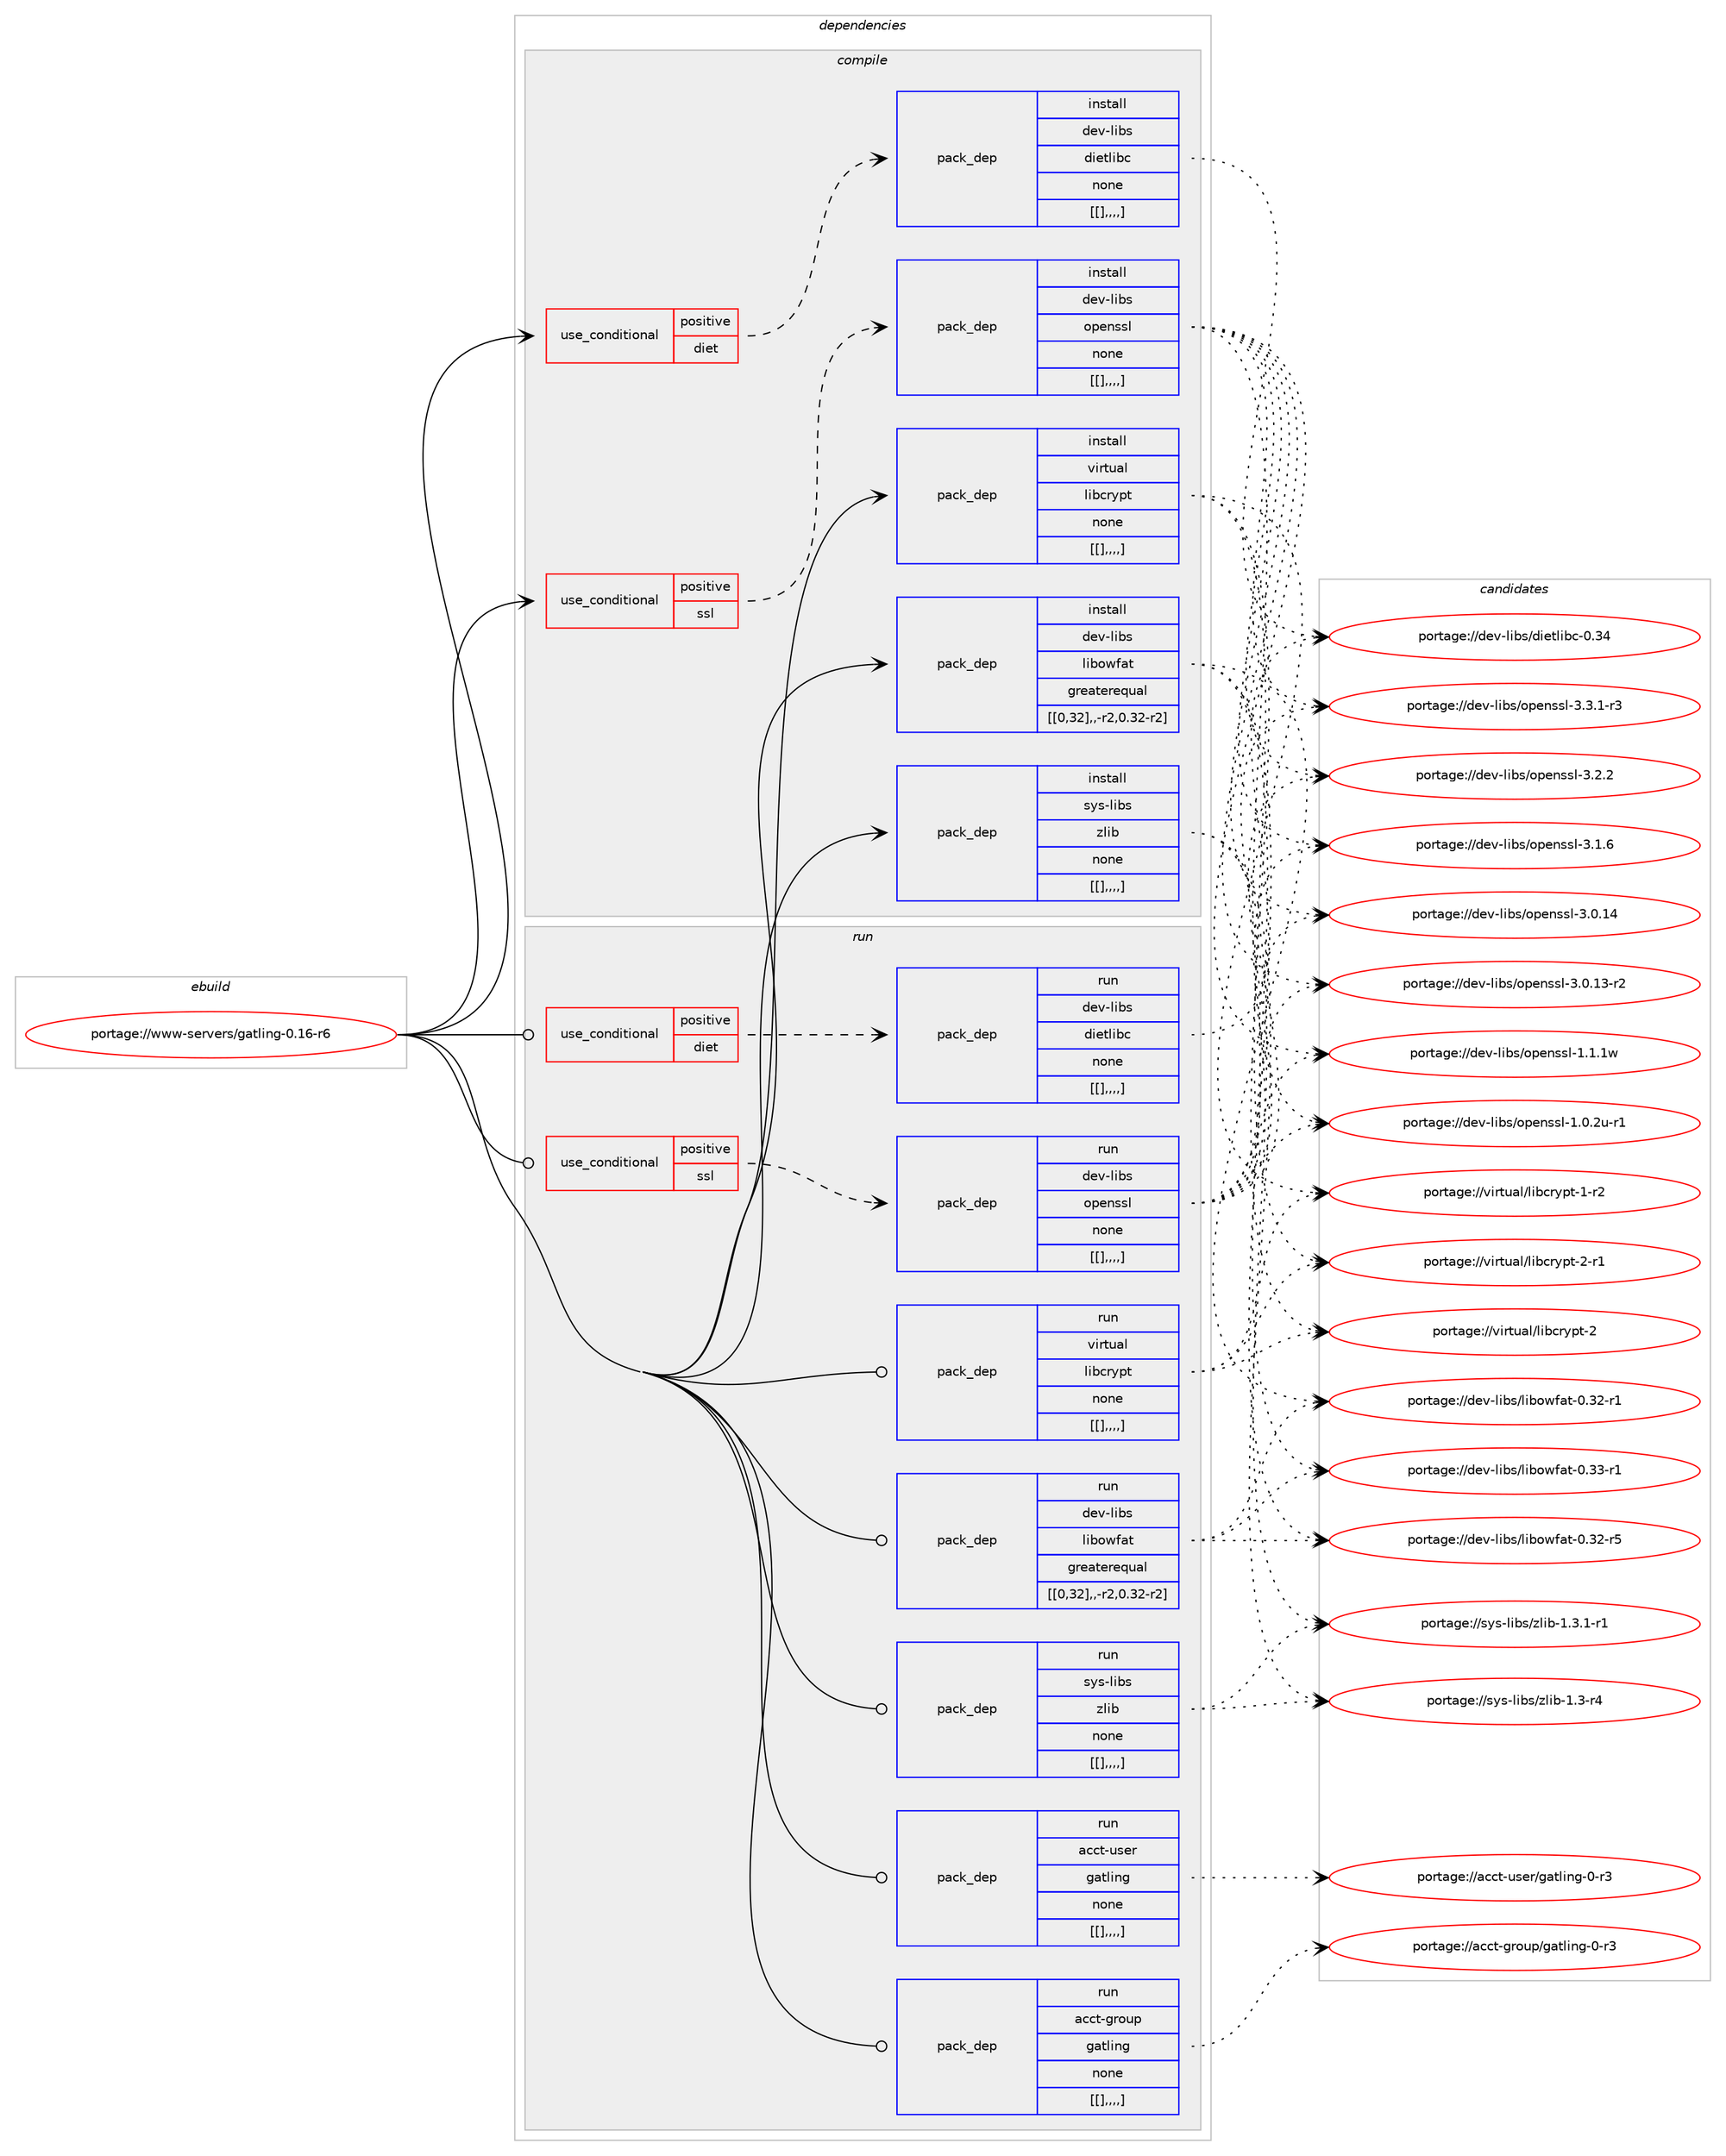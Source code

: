 digraph prolog {

# *************
# Graph options
# *************

newrank=true;
concentrate=true;
compound=true;
graph [rankdir=LR,fontname=Helvetica,fontsize=10,ranksep=1.5];#, ranksep=2.5, nodesep=0.2];
edge  [arrowhead=vee];
node  [fontname=Helvetica,fontsize=10];

# **********
# The ebuild
# **********

subgraph cluster_leftcol {
color=gray;
label=<<i>ebuild</i>>;
id [label="portage://www-servers/gatling-0.16-r6", color=red, width=4, href="../www-servers/gatling-0.16-r6.svg"];
}

# ****************
# The dependencies
# ****************

subgraph cluster_midcol {
color=gray;
label=<<i>dependencies</i>>;
subgraph cluster_compile {
fillcolor="#eeeeee";
style=filled;
label=<<i>compile</i>>;
subgraph cond125589 {
dependency472041 [label=<<TABLE BORDER="0" CELLBORDER="1" CELLSPACING="0" CELLPADDING="4"><TR><TD ROWSPAN="3" CELLPADDING="10">use_conditional</TD></TR><TR><TD>positive</TD></TR><TR><TD>diet</TD></TR></TABLE>>, shape=none, color=red];
subgraph pack342957 {
dependency472042 [label=<<TABLE BORDER="0" CELLBORDER="1" CELLSPACING="0" CELLPADDING="4" WIDTH="220"><TR><TD ROWSPAN="6" CELLPADDING="30">pack_dep</TD></TR><TR><TD WIDTH="110">install</TD></TR><TR><TD>dev-libs</TD></TR><TR><TD>dietlibc</TD></TR><TR><TD>none</TD></TR><TR><TD>[[],,,,]</TD></TR></TABLE>>, shape=none, color=blue];
}
dependency472041:e -> dependency472042:w [weight=20,style="dashed",arrowhead="vee"];
}
id:e -> dependency472041:w [weight=20,style="solid",arrowhead="vee"];
subgraph cond125590 {
dependency472043 [label=<<TABLE BORDER="0" CELLBORDER="1" CELLSPACING="0" CELLPADDING="4"><TR><TD ROWSPAN="3" CELLPADDING="10">use_conditional</TD></TR><TR><TD>positive</TD></TR><TR><TD>ssl</TD></TR></TABLE>>, shape=none, color=red];
subgraph pack342958 {
dependency472044 [label=<<TABLE BORDER="0" CELLBORDER="1" CELLSPACING="0" CELLPADDING="4" WIDTH="220"><TR><TD ROWSPAN="6" CELLPADDING="30">pack_dep</TD></TR><TR><TD WIDTH="110">install</TD></TR><TR><TD>dev-libs</TD></TR><TR><TD>openssl</TD></TR><TR><TD>none</TD></TR><TR><TD>[[],,,,]</TD></TR></TABLE>>, shape=none, color=blue];
}
dependency472043:e -> dependency472044:w [weight=20,style="dashed",arrowhead="vee"];
}
id:e -> dependency472043:w [weight=20,style="solid",arrowhead="vee"];
subgraph pack342959 {
dependency472045 [label=<<TABLE BORDER="0" CELLBORDER="1" CELLSPACING="0" CELLPADDING="4" WIDTH="220"><TR><TD ROWSPAN="6" CELLPADDING="30">pack_dep</TD></TR><TR><TD WIDTH="110">install</TD></TR><TR><TD>dev-libs</TD></TR><TR><TD>libowfat</TD></TR><TR><TD>greaterequal</TD></TR><TR><TD>[[0,32],,-r2,0.32-r2]</TD></TR></TABLE>>, shape=none, color=blue];
}
id:e -> dependency472045:w [weight=20,style="solid",arrowhead="vee"];
subgraph pack342960 {
dependency472046 [label=<<TABLE BORDER="0" CELLBORDER="1" CELLSPACING="0" CELLPADDING="4" WIDTH="220"><TR><TD ROWSPAN="6" CELLPADDING="30">pack_dep</TD></TR><TR><TD WIDTH="110">install</TD></TR><TR><TD>sys-libs</TD></TR><TR><TD>zlib</TD></TR><TR><TD>none</TD></TR><TR><TD>[[],,,,]</TD></TR></TABLE>>, shape=none, color=blue];
}
id:e -> dependency472046:w [weight=20,style="solid",arrowhead="vee"];
subgraph pack342961 {
dependency472047 [label=<<TABLE BORDER="0" CELLBORDER="1" CELLSPACING="0" CELLPADDING="4" WIDTH="220"><TR><TD ROWSPAN="6" CELLPADDING="30">pack_dep</TD></TR><TR><TD WIDTH="110">install</TD></TR><TR><TD>virtual</TD></TR><TR><TD>libcrypt</TD></TR><TR><TD>none</TD></TR><TR><TD>[[],,,,]</TD></TR></TABLE>>, shape=none, color=blue];
}
id:e -> dependency472047:w [weight=20,style="solid",arrowhead="vee"];
}
subgraph cluster_compileandrun {
fillcolor="#eeeeee";
style=filled;
label=<<i>compile and run</i>>;
}
subgraph cluster_run {
fillcolor="#eeeeee";
style=filled;
label=<<i>run</i>>;
subgraph cond125591 {
dependency472048 [label=<<TABLE BORDER="0" CELLBORDER="1" CELLSPACING="0" CELLPADDING="4"><TR><TD ROWSPAN="3" CELLPADDING="10">use_conditional</TD></TR><TR><TD>positive</TD></TR><TR><TD>diet</TD></TR></TABLE>>, shape=none, color=red];
subgraph pack342962 {
dependency472049 [label=<<TABLE BORDER="0" CELLBORDER="1" CELLSPACING="0" CELLPADDING="4" WIDTH="220"><TR><TD ROWSPAN="6" CELLPADDING="30">pack_dep</TD></TR><TR><TD WIDTH="110">run</TD></TR><TR><TD>dev-libs</TD></TR><TR><TD>dietlibc</TD></TR><TR><TD>none</TD></TR><TR><TD>[[],,,,]</TD></TR></TABLE>>, shape=none, color=blue];
}
dependency472048:e -> dependency472049:w [weight=20,style="dashed",arrowhead="vee"];
}
id:e -> dependency472048:w [weight=20,style="solid",arrowhead="odot"];
subgraph cond125592 {
dependency472050 [label=<<TABLE BORDER="0" CELLBORDER="1" CELLSPACING="0" CELLPADDING="4"><TR><TD ROWSPAN="3" CELLPADDING="10">use_conditional</TD></TR><TR><TD>positive</TD></TR><TR><TD>ssl</TD></TR></TABLE>>, shape=none, color=red];
subgraph pack342963 {
dependency472051 [label=<<TABLE BORDER="0" CELLBORDER="1" CELLSPACING="0" CELLPADDING="4" WIDTH="220"><TR><TD ROWSPAN="6" CELLPADDING="30">pack_dep</TD></TR><TR><TD WIDTH="110">run</TD></TR><TR><TD>dev-libs</TD></TR><TR><TD>openssl</TD></TR><TR><TD>none</TD></TR><TR><TD>[[],,,,]</TD></TR></TABLE>>, shape=none, color=blue];
}
dependency472050:e -> dependency472051:w [weight=20,style="dashed",arrowhead="vee"];
}
id:e -> dependency472050:w [weight=20,style="solid",arrowhead="odot"];
subgraph pack342964 {
dependency472052 [label=<<TABLE BORDER="0" CELLBORDER="1" CELLSPACING="0" CELLPADDING="4" WIDTH="220"><TR><TD ROWSPAN="6" CELLPADDING="30">pack_dep</TD></TR><TR><TD WIDTH="110">run</TD></TR><TR><TD>acct-group</TD></TR><TR><TD>gatling</TD></TR><TR><TD>none</TD></TR><TR><TD>[[],,,,]</TD></TR></TABLE>>, shape=none, color=blue];
}
id:e -> dependency472052:w [weight=20,style="solid",arrowhead="odot"];
subgraph pack342965 {
dependency472053 [label=<<TABLE BORDER="0" CELLBORDER="1" CELLSPACING="0" CELLPADDING="4" WIDTH="220"><TR><TD ROWSPAN="6" CELLPADDING="30">pack_dep</TD></TR><TR><TD WIDTH="110">run</TD></TR><TR><TD>acct-user</TD></TR><TR><TD>gatling</TD></TR><TR><TD>none</TD></TR><TR><TD>[[],,,,]</TD></TR></TABLE>>, shape=none, color=blue];
}
id:e -> dependency472053:w [weight=20,style="solid",arrowhead="odot"];
subgraph pack342966 {
dependency472054 [label=<<TABLE BORDER="0" CELLBORDER="1" CELLSPACING="0" CELLPADDING="4" WIDTH="220"><TR><TD ROWSPAN="6" CELLPADDING="30">pack_dep</TD></TR><TR><TD WIDTH="110">run</TD></TR><TR><TD>dev-libs</TD></TR><TR><TD>libowfat</TD></TR><TR><TD>greaterequal</TD></TR><TR><TD>[[0,32],,-r2,0.32-r2]</TD></TR></TABLE>>, shape=none, color=blue];
}
id:e -> dependency472054:w [weight=20,style="solid",arrowhead="odot"];
subgraph pack342967 {
dependency472055 [label=<<TABLE BORDER="0" CELLBORDER="1" CELLSPACING="0" CELLPADDING="4" WIDTH="220"><TR><TD ROWSPAN="6" CELLPADDING="30">pack_dep</TD></TR><TR><TD WIDTH="110">run</TD></TR><TR><TD>sys-libs</TD></TR><TR><TD>zlib</TD></TR><TR><TD>none</TD></TR><TR><TD>[[],,,,]</TD></TR></TABLE>>, shape=none, color=blue];
}
id:e -> dependency472055:w [weight=20,style="solid",arrowhead="odot"];
subgraph pack342968 {
dependency472056 [label=<<TABLE BORDER="0" CELLBORDER="1" CELLSPACING="0" CELLPADDING="4" WIDTH="220"><TR><TD ROWSPAN="6" CELLPADDING="30">pack_dep</TD></TR><TR><TD WIDTH="110">run</TD></TR><TR><TD>virtual</TD></TR><TR><TD>libcrypt</TD></TR><TR><TD>none</TD></TR><TR><TD>[[],,,,]</TD></TR></TABLE>>, shape=none, color=blue];
}
id:e -> dependency472056:w [weight=20,style="solid",arrowhead="odot"];
}
}

# **************
# The candidates
# **************

subgraph cluster_choices {
rank=same;
color=gray;
label=<<i>candidates</i>>;

subgraph choice342957 {
color=black;
nodesep=1;
choice10010111845108105981154710010510111610810598994548465152 [label="portage://dev-libs/dietlibc-0.34", color=red, width=4,href="../dev-libs/dietlibc-0.34.svg"];
dependency472042:e -> choice10010111845108105981154710010510111610810598994548465152:w [style=dotted,weight="100"];
}
subgraph choice342958 {
color=black;
nodesep=1;
choice1001011184510810598115471111121011101151151084551465146494511451 [label="portage://dev-libs/openssl-3.3.1-r3", color=red, width=4,href="../dev-libs/openssl-3.3.1-r3.svg"];
choice100101118451081059811547111112101110115115108455146504650 [label="portage://dev-libs/openssl-3.2.2", color=red, width=4,href="../dev-libs/openssl-3.2.2.svg"];
choice100101118451081059811547111112101110115115108455146494654 [label="portage://dev-libs/openssl-3.1.6", color=red, width=4,href="../dev-libs/openssl-3.1.6.svg"];
choice10010111845108105981154711111210111011511510845514648464952 [label="portage://dev-libs/openssl-3.0.14", color=red, width=4,href="../dev-libs/openssl-3.0.14.svg"];
choice100101118451081059811547111112101110115115108455146484649514511450 [label="portage://dev-libs/openssl-3.0.13-r2", color=red, width=4,href="../dev-libs/openssl-3.0.13-r2.svg"];
choice100101118451081059811547111112101110115115108454946494649119 [label="portage://dev-libs/openssl-1.1.1w", color=red, width=4,href="../dev-libs/openssl-1.1.1w.svg"];
choice1001011184510810598115471111121011101151151084549464846501174511449 [label="portage://dev-libs/openssl-1.0.2u-r1", color=red, width=4,href="../dev-libs/openssl-1.0.2u-r1.svg"];
dependency472044:e -> choice1001011184510810598115471111121011101151151084551465146494511451:w [style=dotted,weight="100"];
dependency472044:e -> choice100101118451081059811547111112101110115115108455146504650:w [style=dotted,weight="100"];
dependency472044:e -> choice100101118451081059811547111112101110115115108455146494654:w [style=dotted,weight="100"];
dependency472044:e -> choice10010111845108105981154711111210111011511510845514648464952:w [style=dotted,weight="100"];
dependency472044:e -> choice100101118451081059811547111112101110115115108455146484649514511450:w [style=dotted,weight="100"];
dependency472044:e -> choice100101118451081059811547111112101110115115108454946494649119:w [style=dotted,weight="100"];
dependency472044:e -> choice1001011184510810598115471111121011101151151084549464846501174511449:w [style=dotted,weight="100"];
}
subgraph choice342959 {
color=black;
nodesep=1;
choice100101118451081059811547108105981111191029711645484651514511449 [label="portage://dev-libs/libowfat-0.33-r1", color=red, width=4,href="../dev-libs/libowfat-0.33-r1.svg"];
choice100101118451081059811547108105981111191029711645484651504511453 [label="portage://dev-libs/libowfat-0.32-r5", color=red, width=4,href="../dev-libs/libowfat-0.32-r5.svg"];
choice100101118451081059811547108105981111191029711645484651504511449 [label="portage://dev-libs/libowfat-0.32-r1", color=red, width=4,href="../dev-libs/libowfat-0.32-r1.svg"];
dependency472045:e -> choice100101118451081059811547108105981111191029711645484651514511449:w [style=dotted,weight="100"];
dependency472045:e -> choice100101118451081059811547108105981111191029711645484651504511453:w [style=dotted,weight="100"];
dependency472045:e -> choice100101118451081059811547108105981111191029711645484651504511449:w [style=dotted,weight="100"];
}
subgraph choice342960 {
color=black;
nodesep=1;
choice115121115451081059811547122108105984549465146494511449 [label="portage://sys-libs/zlib-1.3.1-r1", color=red, width=4,href="../sys-libs/zlib-1.3.1-r1.svg"];
choice11512111545108105981154712210810598454946514511452 [label="portage://sys-libs/zlib-1.3-r4", color=red, width=4,href="../sys-libs/zlib-1.3-r4.svg"];
dependency472046:e -> choice115121115451081059811547122108105984549465146494511449:w [style=dotted,weight="100"];
dependency472046:e -> choice11512111545108105981154712210810598454946514511452:w [style=dotted,weight="100"];
}
subgraph choice342961 {
color=black;
nodesep=1;
choice1181051141161179710847108105989911412111211645504511449 [label="portage://virtual/libcrypt-2-r1", color=red, width=4,href="../virtual/libcrypt-2-r1.svg"];
choice118105114116117971084710810598991141211121164550 [label="portage://virtual/libcrypt-2", color=red, width=4,href="../virtual/libcrypt-2.svg"];
choice1181051141161179710847108105989911412111211645494511450 [label="portage://virtual/libcrypt-1-r2", color=red, width=4,href="../virtual/libcrypt-1-r2.svg"];
dependency472047:e -> choice1181051141161179710847108105989911412111211645504511449:w [style=dotted,weight="100"];
dependency472047:e -> choice118105114116117971084710810598991141211121164550:w [style=dotted,weight="100"];
dependency472047:e -> choice1181051141161179710847108105989911412111211645494511450:w [style=dotted,weight="100"];
}
subgraph choice342962 {
color=black;
nodesep=1;
choice10010111845108105981154710010510111610810598994548465152 [label="portage://dev-libs/dietlibc-0.34", color=red, width=4,href="../dev-libs/dietlibc-0.34.svg"];
dependency472049:e -> choice10010111845108105981154710010510111610810598994548465152:w [style=dotted,weight="100"];
}
subgraph choice342963 {
color=black;
nodesep=1;
choice1001011184510810598115471111121011101151151084551465146494511451 [label="portage://dev-libs/openssl-3.3.1-r3", color=red, width=4,href="../dev-libs/openssl-3.3.1-r3.svg"];
choice100101118451081059811547111112101110115115108455146504650 [label="portage://dev-libs/openssl-3.2.2", color=red, width=4,href="../dev-libs/openssl-3.2.2.svg"];
choice100101118451081059811547111112101110115115108455146494654 [label="portage://dev-libs/openssl-3.1.6", color=red, width=4,href="../dev-libs/openssl-3.1.6.svg"];
choice10010111845108105981154711111210111011511510845514648464952 [label="portage://dev-libs/openssl-3.0.14", color=red, width=4,href="../dev-libs/openssl-3.0.14.svg"];
choice100101118451081059811547111112101110115115108455146484649514511450 [label="portage://dev-libs/openssl-3.0.13-r2", color=red, width=4,href="../dev-libs/openssl-3.0.13-r2.svg"];
choice100101118451081059811547111112101110115115108454946494649119 [label="portage://dev-libs/openssl-1.1.1w", color=red, width=4,href="../dev-libs/openssl-1.1.1w.svg"];
choice1001011184510810598115471111121011101151151084549464846501174511449 [label="portage://dev-libs/openssl-1.0.2u-r1", color=red, width=4,href="../dev-libs/openssl-1.0.2u-r1.svg"];
dependency472051:e -> choice1001011184510810598115471111121011101151151084551465146494511451:w [style=dotted,weight="100"];
dependency472051:e -> choice100101118451081059811547111112101110115115108455146504650:w [style=dotted,weight="100"];
dependency472051:e -> choice100101118451081059811547111112101110115115108455146494654:w [style=dotted,weight="100"];
dependency472051:e -> choice10010111845108105981154711111210111011511510845514648464952:w [style=dotted,weight="100"];
dependency472051:e -> choice100101118451081059811547111112101110115115108455146484649514511450:w [style=dotted,weight="100"];
dependency472051:e -> choice100101118451081059811547111112101110115115108454946494649119:w [style=dotted,weight="100"];
dependency472051:e -> choice1001011184510810598115471111121011101151151084549464846501174511449:w [style=dotted,weight="100"];
}
subgraph choice342964 {
color=black;
nodesep=1;
choice97999911645103114111117112471039711610810511010345484511451 [label="portage://acct-group/gatling-0-r3", color=red, width=4,href="../acct-group/gatling-0-r3.svg"];
dependency472052:e -> choice97999911645103114111117112471039711610810511010345484511451:w [style=dotted,weight="100"];
}
subgraph choice342965 {
color=black;
nodesep=1;
choice97999911645117115101114471039711610810511010345484511451 [label="portage://acct-user/gatling-0-r3", color=red, width=4,href="../acct-user/gatling-0-r3.svg"];
dependency472053:e -> choice97999911645117115101114471039711610810511010345484511451:w [style=dotted,weight="100"];
}
subgraph choice342966 {
color=black;
nodesep=1;
choice100101118451081059811547108105981111191029711645484651514511449 [label="portage://dev-libs/libowfat-0.33-r1", color=red, width=4,href="../dev-libs/libowfat-0.33-r1.svg"];
choice100101118451081059811547108105981111191029711645484651504511453 [label="portage://dev-libs/libowfat-0.32-r5", color=red, width=4,href="../dev-libs/libowfat-0.32-r5.svg"];
choice100101118451081059811547108105981111191029711645484651504511449 [label="portage://dev-libs/libowfat-0.32-r1", color=red, width=4,href="../dev-libs/libowfat-0.32-r1.svg"];
dependency472054:e -> choice100101118451081059811547108105981111191029711645484651514511449:w [style=dotted,weight="100"];
dependency472054:e -> choice100101118451081059811547108105981111191029711645484651504511453:w [style=dotted,weight="100"];
dependency472054:e -> choice100101118451081059811547108105981111191029711645484651504511449:w [style=dotted,weight="100"];
}
subgraph choice342967 {
color=black;
nodesep=1;
choice115121115451081059811547122108105984549465146494511449 [label="portage://sys-libs/zlib-1.3.1-r1", color=red, width=4,href="../sys-libs/zlib-1.3.1-r1.svg"];
choice11512111545108105981154712210810598454946514511452 [label="portage://sys-libs/zlib-1.3-r4", color=red, width=4,href="../sys-libs/zlib-1.3-r4.svg"];
dependency472055:e -> choice115121115451081059811547122108105984549465146494511449:w [style=dotted,weight="100"];
dependency472055:e -> choice11512111545108105981154712210810598454946514511452:w [style=dotted,weight="100"];
}
subgraph choice342968 {
color=black;
nodesep=1;
choice1181051141161179710847108105989911412111211645504511449 [label="portage://virtual/libcrypt-2-r1", color=red, width=4,href="../virtual/libcrypt-2-r1.svg"];
choice118105114116117971084710810598991141211121164550 [label="portage://virtual/libcrypt-2", color=red, width=4,href="../virtual/libcrypt-2.svg"];
choice1181051141161179710847108105989911412111211645494511450 [label="portage://virtual/libcrypt-1-r2", color=red, width=4,href="../virtual/libcrypt-1-r2.svg"];
dependency472056:e -> choice1181051141161179710847108105989911412111211645504511449:w [style=dotted,weight="100"];
dependency472056:e -> choice118105114116117971084710810598991141211121164550:w [style=dotted,weight="100"];
dependency472056:e -> choice1181051141161179710847108105989911412111211645494511450:w [style=dotted,weight="100"];
}
}

}
